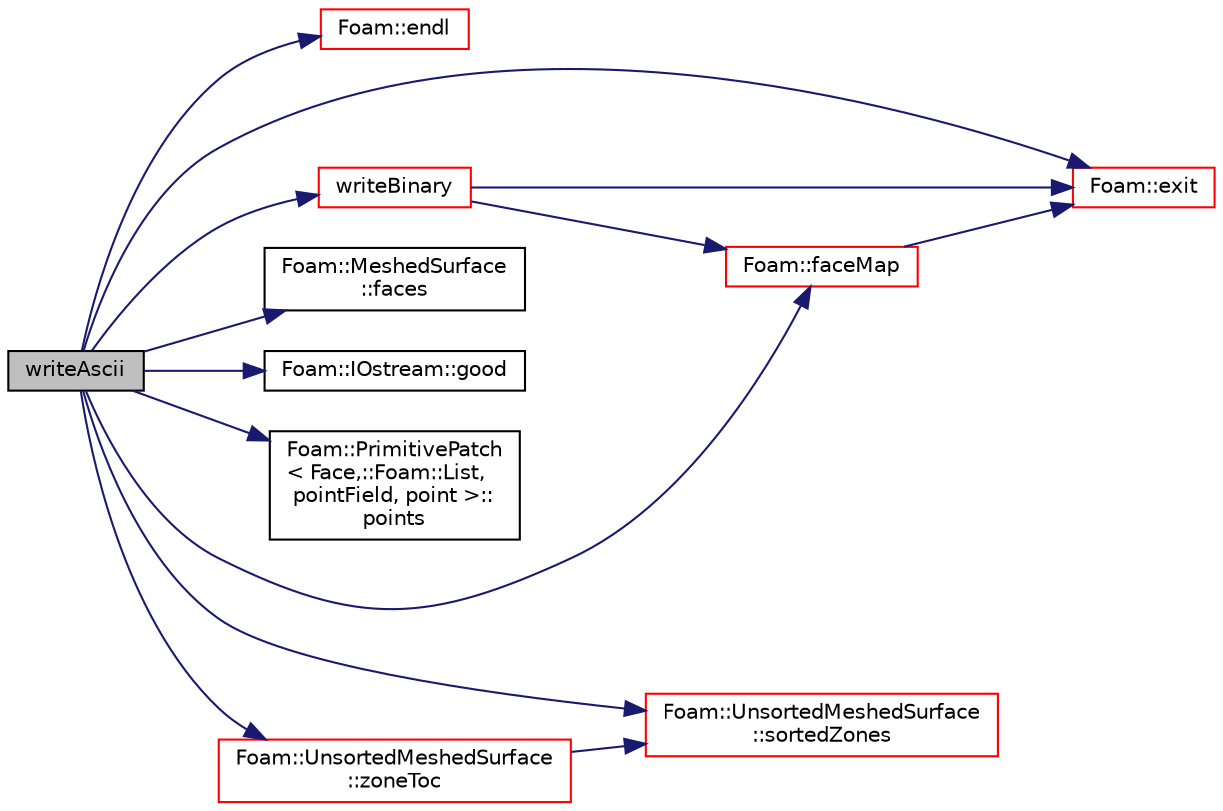 digraph "writeAscii"
{
  bgcolor="transparent";
  edge [fontname="Helvetica",fontsize="10",labelfontname="Helvetica",labelfontsize="10"];
  node [fontname="Helvetica",fontsize="10",shape=record];
  rankdir="LR";
  Node1 [label="writeAscii",height=0.2,width=0.4,color="black", fillcolor="grey75", style="filled", fontcolor="black"];
  Node1 -> Node2 [color="midnightblue",fontsize="10",style="solid",fontname="Helvetica"];
  Node2 [label="Foam::endl",height=0.2,width=0.4,color="red",URL="$a10936.html#a2db8fe02a0d3909e9351bb4275b23ce4",tooltip="Add newline and flush stream. "];
  Node1 -> Node3 [color="midnightblue",fontsize="10",style="solid",fontname="Helvetica"];
  Node3 [label="Foam::exit",height=0.2,width=0.4,color="red",URL="$a10936.html#a06ca7250d8e89caf05243ec094843642"];
  Node1 -> Node4 [color="midnightblue",fontsize="10",style="solid",fontname="Helvetica"];
  Node4 [label="Foam::faceMap",height=0.2,width=0.4,color="red",URL="$a10936.html#aa77215843e964fac259ab06e68d0ee02"];
  Node4 -> Node3 [color="midnightblue",fontsize="10",style="solid",fontname="Helvetica"];
  Node1 -> Node5 [color="midnightblue",fontsize="10",style="solid",fontname="Helvetica"];
  Node5 [label="Foam::MeshedSurface\l::faces",height=0.2,width=0.4,color="black",URL="$a01504.html#a24383e354eec6ecd526b67a58e5aa971",tooltip="Return const access to the faces. "];
  Node1 -> Node6 [color="midnightblue",fontsize="10",style="solid",fontname="Helvetica"];
  Node6 [label="Foam::IOstream::good",height=0.2,width=0.4,color="black",URL="$a01209.html#ad2e41c8280b6cdf93d39e1135d2abdf7",tooltip="Return true if next operation might succeed. "];
  Node1 -> Node7 [color="midnightblue",fontsize="10",style="solid",fontname="Helvetica"];
  Node7 [label="Foam::PrimitivePatch\l\< Face,::Foam::List,\l pointField, point \>::\lpoints",height=0.2,width=0.4,color="black",URL="$a02023.html#a1f42f31bcf706357682dcf097255b544",tooltip="Return reference to global points. "];
  Node1 -> Node8 [color="midnightblue",fontsize="10",style="solid",fontname="Helvetica"];
  Node8 [label="Foam::UnsortedMeshedSurface\l::sortedZones",height=0.2,width=0.4,color="red",URL="$a02875.html#ac8dc2e2101632583877c186dc03de67d",tooltip="Sort faces according to zoneIds. "];
  Node1 -> Node9 [color="midnightblue",fontsize="10",style="solid",fontname="Helvetica"];
  Node9 [label="writeBinary",height=0.2,width=0.4,color="red",URL="$a02535.html#a3c9f7310b853c8ab0e75e5f2db117e7c",tooltip="Write surface mesh components by proxy (as BINARY) "];
  Node9 -> Node3 [color="midnightblue",fontsize="10",style="solid",fontname="Helvetica"];
  Node9 -> Node4 [color="midnightblue",fontsize="10",style="solid",fontname="Helvetica"];
  Node1 -> Node10 [color="midnightblue",fontsize="10",style="solid",fontname="Helvetica"];
  Node10 [label="Foam::UnsortedMeshedSurface\l::zoneToc",height=0.2,width=0.4,color="red",URL="$a02875.html#a21923b04f7adbbfb5d40f37e13ea1f22",tooltip="Return const access to the zone table-of-contents. "];
  Node10 -> Node8 [color="midnightblue",fontsize="10",style="solid",fontname="Helvetica"];
}
